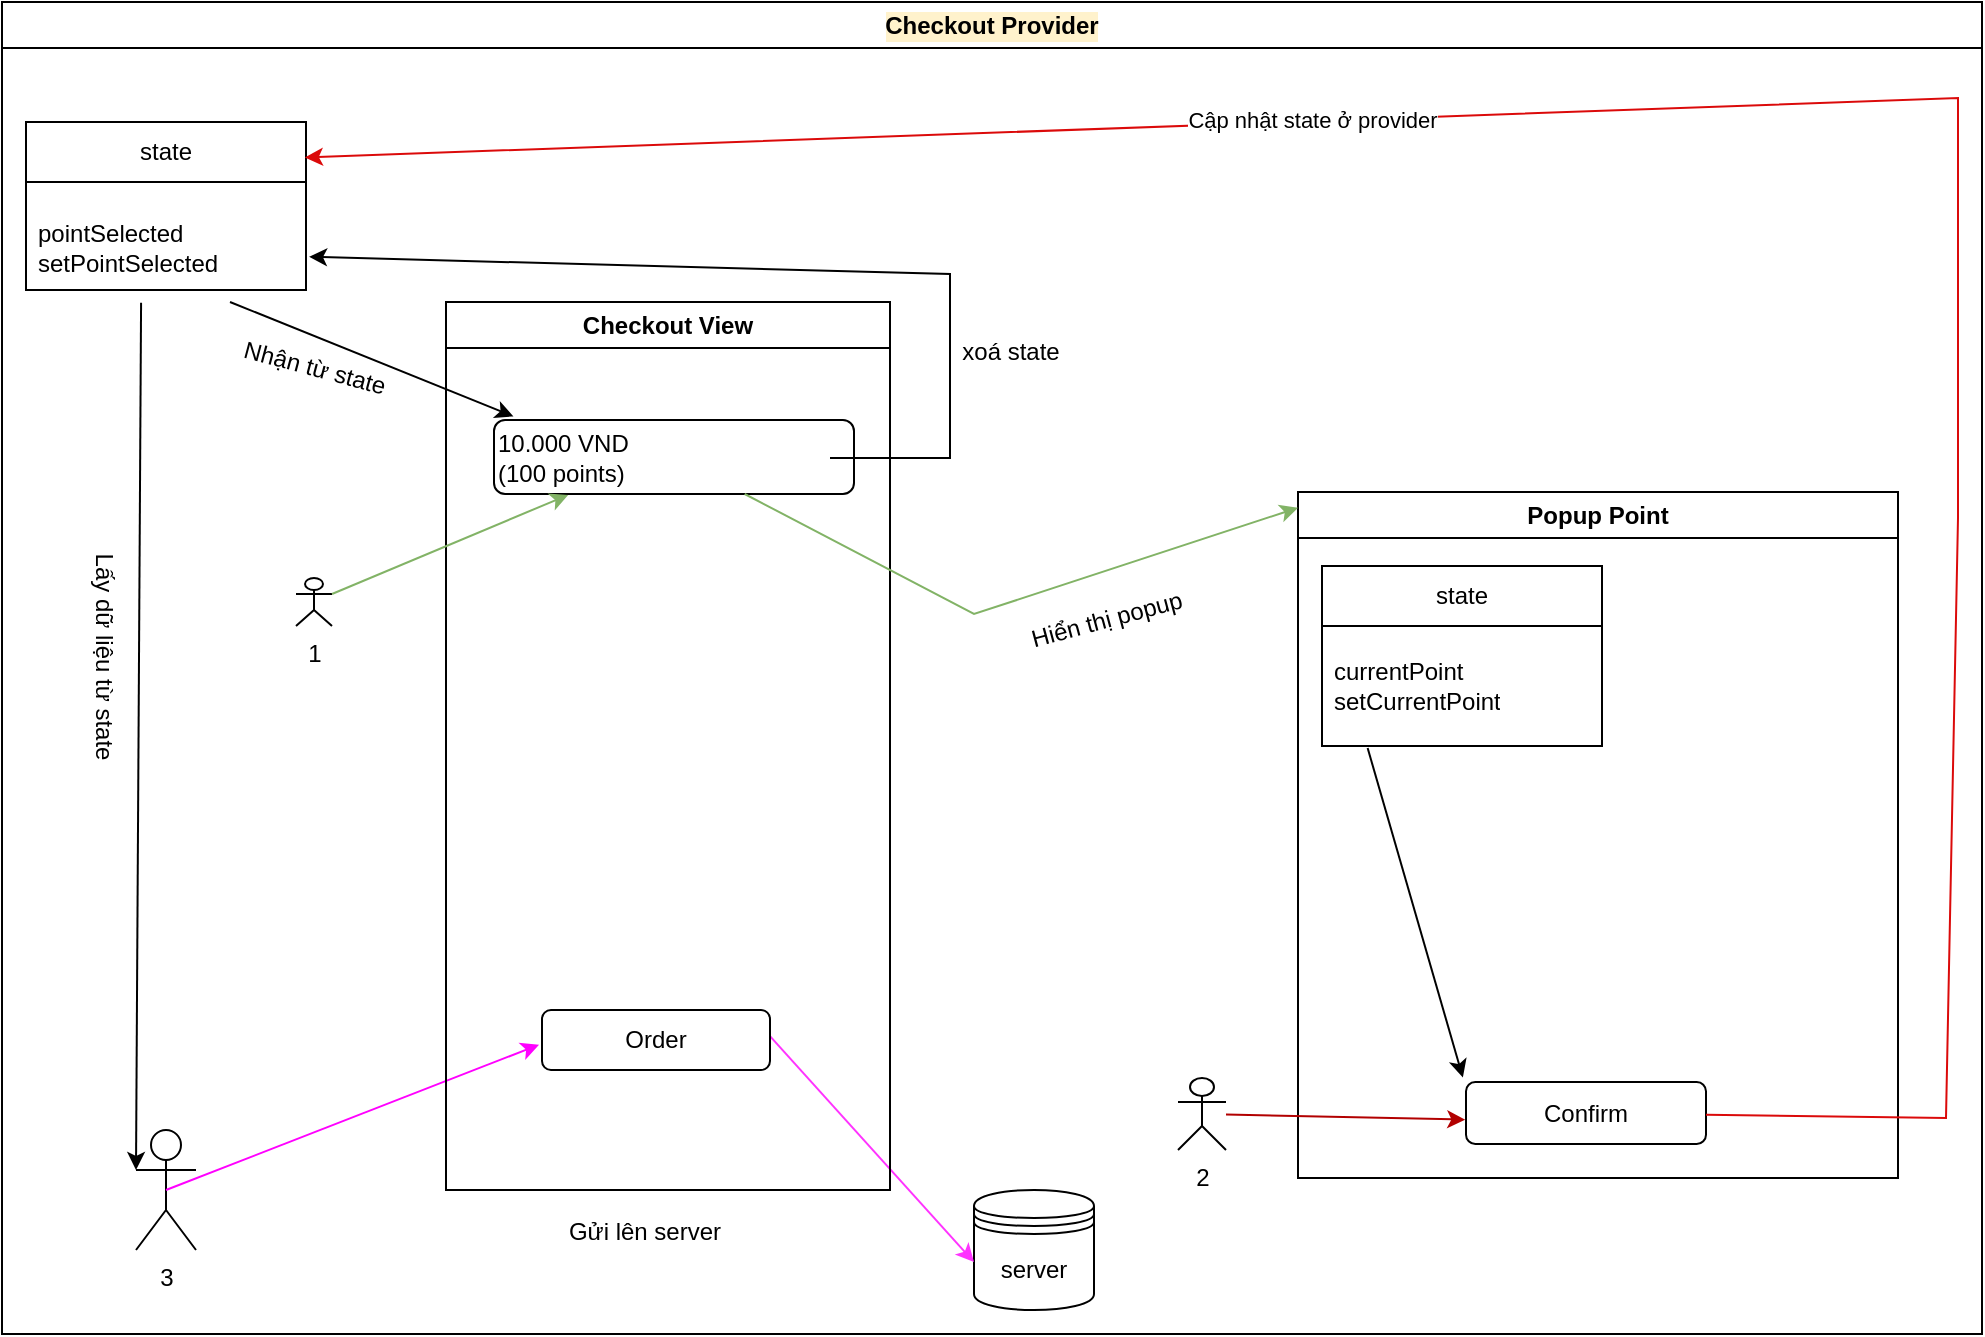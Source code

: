 <mxfile version="21.0.10" type="github">
  <diagram name="Page-1" id="e7e014a7-5840-1c2e-5031-d8a46d1fe8dd">
    <mxGraphModel dx="1366" dy="1591" grid="1" gridSize="6" guides="1" tooltips="1" connect="1" arrows="1" fold="1" page="1" pageScale="1" pageWidth="1169" pageHeight="826" background="none" math="0" shadow="0">
      <root>
        <mxCell id="0" />
        <mxCell id="1" parent="0" />
        <mxCell id="odPGWkryoN44cnevfUkF-121" value="Checkout Provider" style="swimlane;whiteSpace=wrap;html=1;fontColor=#000000;labelBackgroundColor=#FFF2CC;labelBorderColor=none;" vertex="1" parent="1">
          <mxGeometry x="89" y="-804" width="990" height="666" as="geometry" />
        </mxCell>
        <mxCell id="odPGWkryoN44cnevfUkF-126" value="server" style="shape=datastore;whiteSpace=wrap;html=1;" vertex="1" parent="odPGWkryoN44cnevfUkF-121">
          <mxGeometry x="486" y="594" width="60" height="60" as="geometry" />
        </mxCell>
        <mxCell id="odPGWkryoN44cnevfUkF-122" value="3" style="shape=umlActor;verticalLabelPosition=bottom;verticalAlign=top;html=1;outlineConnect=0;" vertex="1" parent="odPGWkryoN44cnevfUkF-121">
          <mxGeometry x="67" y="564" width="30" height="60" as="geometry" />
        </mxCell>
        <mxCell id="odPGWkryoN44cnevfUkF-129" value="" style="endArrow=classic;html=1;rounded=0;entryX=0;entryY=0.333;entryDx=0;entryDy=0;entryPerimeter=0;exitX=0.411;exitY=1.008;exitDx=0;exitDy=0;exitPerimeter=0;" edge="1" parent="odPGWkryoN44cnevfUkF-121" source="odPGWkryoN44cnevfUkF-137" target="odPGWkryoN44cnevfUkF-122">
          <mxGeometry width="50" height="50" relative="1" as="geometry">
            <mxPoint x="63.64" y="141.75" as="sourcePoint" />
            <mxPoint x="152" y="174" as="targetPoint" />
          </mxGeometry>
        </mxCell>
        <mxCell id="odPGWkryoN44cnevfUkF-124" value="" style="endArrow=classic;html=1;rounded=0;entryX=-0.013;entryY=0.579;entryDx=0;entryDy=0;entryPerimeter=0;exitX=0.5;exitY=0.5;exitDx=0;exitDy=0;exitPerimeter=0;fillColor=#a20025;strokeColor=#FF00FF;" edge="1" parent="odPGWkryoN44cnevfUkF-121" source="odPGWkryoN44cnevfUkF-122" target="odPGWkryoN44cnevfUkF-123">
          <mxGeometry width="50" height="50" relative="1" as="geometry">
            <mxPoint x="306" y="554" as="sourcePoint" />
            <mxPoint x="356" y="504" as="targetPoint" />
            <Array as="points" />
          </mxGeometry>
        </mxCell>
        <mxCell id="odPGWkryoN44cnevfUkF-130" value="" style="endArrow=classic;html=1;rounded=0;entryX=0;entryY=0.6;entryDx=0;entryDy=0;entryPerimeter=0;exitX=0.989;exitY=0.389;exitDx=0;exitDy=0;exitPerimeter=0;strokeColor=#FF33FF;" edge="1" parent="odPGWkryoN44cnevfUkF-121" source="odPGWkryoN44cnevfUkF-123" target="odPGWkryoN44cnevfUkF-126">
          <mxGeometry width="50" height="50" relative="1" as="geometry">
            <mxPoint x="510" y="553" as="sourcePoint" />
            <mxPoint x="560" y="503" as="targetPoint" />
          </mxGeometry>
        </mxCell>
        <mxCell id="odPGWkryoN44cnevfUkF-133" value="Popup Point" style="swimlane;whiteSpace=wrap;html=1;" vertex="1" parent="odPGWkryoN44cnevfUkF-121">
          <mxGeometry x="648" y="245" width="300" height="343" as="geometry" />
        </mxCell>
        <mxCell id="odPGWkryoN44cnevfUkF-140" value="Confirm" style="rounded=1;whiteSpace=wrap;html=1;" vertex="1" parent="odPGWkryoN44cnevfUkF-133">
          <mxGeometry x="84" y="295" width="120" height="31" as="geometry" />
        </mxCell>
        <mxCell id="odPGWkryoN44cnevfUkF-144" value="state" style="swimlane;fontStyle=0;childLayout=stackLayout;horizontal=1;startSize=30;horizontalStack=0;resizeParent=1;resizeParentMax=0;resizeLast=0;collapsible=1;marginBottom=0;whiteSpace=wrap;html=1;" vertex="1" parent="odPGWkryoN44cnevfUkF-133">
          <mxGeometry x="12" y="37" width="140" height="90" as="geometry" />
        </mxCell>
        <mxCell id="odPGWkryoN44cnevfUkF-145" value="currentPoint&lt;br&gt;setCurrentPoint" style="text;strokeColor=none;fillColor=none;align=left;verticalAlign=middle;spacingLeft=4;spacingRight=4;overflow=hidden;points=[[0,0.5],[1,0.5]];portConstraint=eastwest;rotatable=0;whiteSpace=wrap;html=1;" vertex="1" parent="odPGWkryoN44cnevfUkF-144">
          <mxGeometry y="30" width="140" height="60" as="geometry" />
        </mxCell>
        <mxCell id="odPGWkryoN44cnevfUkF-151" value="" style="endArrow=classic;html=1;rounded=0;entryX=-0.013;entryY=-0.072;entryDx=0;entryDy=0;entryPerimeter=0;exitX=0.163;exitY=1.017;exitDx=0;exitDy=0;exitPerimeter=0;" edge="1" parent="odPGWkryoN44cnevfUkF-133" source="odPGWkryoN44cnevfUkF-145" target="odPGWkryoN44cnevfUkF-140">
          <mxGeometry width="50" height="50" relative="1" as="geometry">
            <mxPoint x="42" y="189" as="sourcePoint" />
            <mxPoint x="92" y="139" as="targetPoint" />
          </mxGeometry>
        </mxCell>
        <mxCell id="odPGWkryoN44cnevfUkF-135" value="state" style="swimlane;fontStyle=0;childLayout=stackLayout;horizontal=1;startSize=30;horizontalStack=0;resizeParent=1;resizeParentMax=0;resizeLast=0;collapsible=1;marginBottom=0;whiteSpace=wrap;html=1;" vertex="1" parent="odPGWkryoN44cnevfUkF-121">
          <mxGeometry x="12" y="60" width="140" height="84" as="geometry" />
        </mxCell>
        <mxCell id="odPGWkryoN44cnevfUkF-141" value="Lấy dữ liệu từ state" style="text;html=1;align=center;verticalAlign=middle;resizable=0;points=[];autosize=1;strokeColor=none;fillColor=none;rotation=90;" vertex="1" parent="odPGWkryoN44cnevfUkF-121">
          <mxGeometry x="-12" y="312" width="126" height="30" as="geometry" />
        </mxCell>
        <mxCell id="odPGWkryoN44cnevfUkF-148" value="" style="endArrow=classic;html=1;rounded=0;entryX=0.996;entryY=0.211;entryDx=0;entryDy=0;entryPerimeter=0;fontColor=#FFD966;labelBackgroundColor=#FF3333;strokeColor=#db0a0a;" edge="1" parent="odPGWkryoN44cnevfUkF-121" source="odPGWkryoN44cnevfUkF-140" target="odPGWkryoN44cnevfUkF-135">
          <mxGeometry width="50" height="50" relative="1" as="geometry">
            <mxPoint x="852" y="554" as="sourcePoint" />
            <mxPoint x="966" y="60" as="targetPoint" />
            <Array as="points">
              <mxPoint x="972" y="558" />
              <mxPoint x="978" y="258" />
              <mxPoint x="978" y="48" />
            </Array>
          </mxGeometry>
        </mxCell>
        <mxCell id="odPGWkryoN44cnevfUkF-150" value="Cập nhật state ở provider" style="edgeLabel;html=1;align=center;verticalAlign=middle;resizable=0;points=[];" vertex="1" connectable="0" parent="odPGWkryoN44cnevfUkF-148">
          <mxGeometry x="0.308" y="-1" relative="1" as="geometry">
            <mxPoint as="offset" />
          </mxGeometry>
        </mxCell>
        <mxCell id="odPGWkryoN44cnevfUkF-137" value="pointSelected&lt;br&gt;setPointSelected" style="text;strokeColor=none;fillColor=none;align=left;verticalAlign=middle;spacingLeft=4;spacingRight=4;overflow=hidden;points=[[0,0.5],[1,0.5]];portConstraint=eastwest;rotatable=0;whiteSpace=wrap;html=1;" vertex="1" parent="odPGWkryoN44cnevfUkF-121">
          <mxGeometry x="12" y="96" width="140" height="54" as="geometry" />
        </mxCell>
        <mxCell id="odPGWkryoN44cnevfUkF-153" value="" style="endArrow=classic;html=1;rounded=0;entryX=0.054;entryY=-0.049;entryDx=0;entryDy=0;entryPerimeter=0;" edge="1" parent="odPGWkryoN44cnevfUkF-137" target="odPGWkryoN44cnevfUkF-154">
          <mxGeometry width="50" height="50" relative="1" as="geometry">
            <mxPoint x="102" y="54" as="sourcePoint" />
            <mxPoint x="275" y="285.5" as="targetPoint" />
          </mxGeometry>
        </mxCell>
        <mxCell id="odPGWkryoN44cnevfUkF-142" value="Gửi lên server" style="text;html=1;align=center;verticalAlign=middle;resizable=0;points=[];autosize=1;strokeColor=none;fillColor=none;" vertex="1" parent="odPGWkryoN44cnevfUkF-121">
          <mxGeometry x="270" y="600" width="102" height="30" as="geometry" />
        </mxCell>
        <mxCell id="odPGWkryoN44cnevfUkF-156" value="Checkout View" style="swimlane;whiteSpace=wrap;html=1;" vertex="1" parent="odPGWkryoN44cnevfUkF-121">
          <mxGeometry x="222" y="150" width="222" height="444" as="geometry" />
        </mxCell>
        <mxCell id="odPGWkryoN44cnevfUkF-154" value="&lt;div style=&quot;&quot;&gt;&lt;span style=&quot;background-color: initial;&quot;&gt;10.000 VND&lt;/span&gt;&lt;/div&gt;(100 points)" style="rounded=1;whiteSpace=wrap;html=1;align=left;" vertex="1" parent="odPGWkryoN44cnevfUkF-156">
          <mxGeometry x="24" y="59" width="180" height="37" as="geometry" />
        </mxCell>
        <mxCell id="odPGWkryoN44cnevfUkF-157" value="" style="shape=image;html=1;verticalAlign=top;verticalLabelPosition=bottom;labelBackgroundColor=#ffffff;imageAspect=0;aspect=fixed;image=https://cdn4.iconfinder.com/data/icons/ionicons/512/icon-close-circled-128.png" vertex="1" parent="odPGWkryoN44cnevfUkF-154">
          <mxGeometry x="150" y="6.5" width="24" height="24" as="geometry" />
        </mxCell>
        <mxCell id="odPGWkryoN44cnevfUkF-123" value="Order" style="rounded=1;whiteSpace=wrap;html=1;" vertex="1" parent="odPGWkryoN44cnevfUkF-156">
          <mxGeometry x="48" y="354" width="114" height="30" as="geometry" />
        </mxCell>
        <mxCell id="odPGWkryoN44cnevfUkF-158" value="" style="endArrow=classic;html=1;rounded=0;entryX=0;entryY=0.023;entryDx=0;entryDy=0;entryPerimeter=0;fillColor=#d5e8d4;strokeColor=#82b366;" edge="1" parent="odPGWkryoN44cnevfUkF-121" source="odPGWkryoN44cnevfUkF-154" target="odPGWkryoN44cnevfUkF-133">
          <mxGeometry width="50" height="50" relative="1" as="geometry">
            <mxPoint x="346" y="239.5" as="sourcePoint" />
            <mxPoint x="396" y="189.5" as="targetPoint" />
            <Array as="points">
              <mxPoint x="486" y="306" />
            </Array>
          </mxGeometry>
        </mxCell>
        <mxCell id="odPGWkryoN44cnevfUkF-159" value="Hiển thị popup" style="text;html=1;align=center;verticalAlign=middle;resizable=0;points=[];autosize=1;strokeColor=none;fillColor=none;rotation=-15;" vertex="1" parent="odPGWkryoN44cnevfUkF-121">
          <mxGeometry x="501" y="294" width="102" height="30" as="geometry" />
        </mxCell>
        <mxCell id="odPGWkryoN44cnevfUkF-160" value="" style="endArrow=classic;html=1;rounded=0;entryX=1.011;entryY=0.581;entryDx=0;entryDy=0;entryPerimeter=0;" edge="1" parent="odPGWkryoN44cnevfUkF-121" target="odPGWkryoN44cnevfUkF-137">
          <mxGeometry width="50" height="50" relative="1" as="geometry">
            <mxPoint x="414" y="228" as="sourcePoint" />
            <mxPoint x="474" y="40" as="targetPoint" />
            <Array as="points">
              <mxPoint x="474" y="228" />
              <mxPoint x="474" y="136" />
            </Array>
          </mxGeometry>
        </mxCell>
        <mxCell id="odPGWkryoN44cnevfUkF-161" value="Nhận từ state" style="text;html=1;align=center;verticalAlign=middle;resizable=0;points=[];autosize=1;strokeColor=none;fillColor=none;rotation=15;" vertex="1" parent="odPGWkryoN44cnevfUkF-121">
          <mxGeometry x="108" y="168" width="96" height="30" as="geometry" />
        </mxCell>
        <mxCell id="odPGWkryoN44cnevfUkF-162" value="1" style="shape=umlActor;verticalLabelPosition=bottom;verticalAlign=top;html=1;outlineConnect=0;" vertex="1" parent="odPGWkryoN44cnevfUkF-121">
          <mxGeometry x="147" y="288" width="18" height="24" as="geometry" />
        </mxCell>
        <mxCell id="odPGWkryoN44cnevfUkF-163" value="" style="endArrow=classic;html=1;rounded=0;entryX=0.206;entryY=1.012;entryDx=0;entryDy=0;entryPerimeter=0;exitX=1;exitY=0.333;exitDx=0;exitDy=0;exitPerimeter=0;fillColor=#d5e8d4;strokeColor=#82b366;strokeWidth=1;" edge="1" parent="odPGWkryoN44cnevfUkF-121" source="odPGWkryoN44cnevfUkF-162" target="odPGWkryoN44cnevfUkF-154">
          <mxGeometry width="50" height="50" relative="1" as="geometry">
            <mxPoint x="132" y="319" as="sourcePoint" />
            <mxPoint x="319" y="246" as="targetPoint" />
            <Array as="points" />
          </mxGeometry>
        </mxCell>
        <mxCell id="odPGWkryoN44cnevfUkF-166" value="2" style="shape=umlActor;verticalLabelPosition=bottom;verticalAlign=top;html=1;outlineConnect=0;" vertex="1" parent="odPGWkryoN44cnevfUkF-121">
          <mxGeometry x="588" y="538" width="24" height="36" as="geometry" />
        </mxCell>
        <mxCell id="odPGWkryoN44cnevfUkF-167" value="" style="endArrow=classic;html=1;rounded=0;fillColor=#e51400;strokeColor=#B20000;entryX=-0.003;entryY=0.607;entryDx=0;entryDy=0;entryPerimeter=0;" edge="1" parent="odPGWkryoN44cnevfUkF-121" source="odPGWkryoN44cnevfUkF-166" target="odPGWkryoN44cnevfUkF-140">
          <mxGeometry width="50" height="50" relative="1" as="geometry">
            <mxPoint x="612" y="552" as="sourcePoint" />
            <mxPoint x="662" y="502" as="targetPoint" />
          </mxGeometry>
        </mxCell>
        <mxCell id="odPGWkryoN44cnevfUkF-168" value="xoá state" style="text;html=1;align=center;verticalAlign=middle;resizable=0;points=[];autosize=1;strokeColor=none;fillColor=none;" vertex="1" parent="odPGWkryoN44cnevfUkF-121">
          <mxGeometry x="468" y="160" width="72" height="30" as="geometry" />
        </mxCell>
      </root>
    </mxGraphModel>
  </diagram>
</mxfile>
